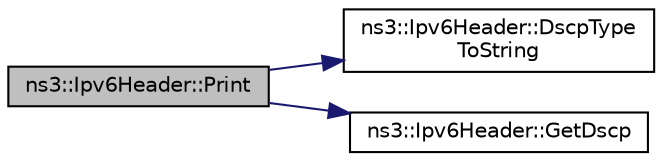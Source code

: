digraph "ns3::Ipv6Header::Print"
{
 // LATEX_PDF_SIZE
  edge [fontname="Helvetica",fontsize="10",labelfontname="Helvetica",labelfontsize="10"];
  node [fontname="Helvetica",fontsize="10",shape=record];
  rankdir="LR";
  Node1 [label="ns3::Ipv6Header::Print",height=0.2,width=0.4,color="black", fillcolor="grey75", style="filled", fontcolor="black",tooltip="Print some information about the packet."];
  Node1 -> Node2 [color="midnightblue",fontsize="10",style="solid",fontname="Helvetica"];
  Node2 [label="ns3::Ipv6Header::DscpType\lToString",height=0.2,width=0.4,color="black", fillcolor="white", style="filled",URL="$classns3_1_1_ipv6_header.html#aa40cb2dca84da7aeb997584b7fbdd7d2",tooltip=" "];
  Node1 -> Node3 [color="midnightblue",fontsize="10",style="solid",fontname="Helvetica"];
  Node3 [label="ns3::Ipv6Header::GetDscp",height=0.2,width=0.4,color="black", fillcolor="white", style="filled",URL="$classns3_1_1_ipv6_header.html#a37f41f994377a9b251c847f14f6d6b83",tooltip=" "];
}
